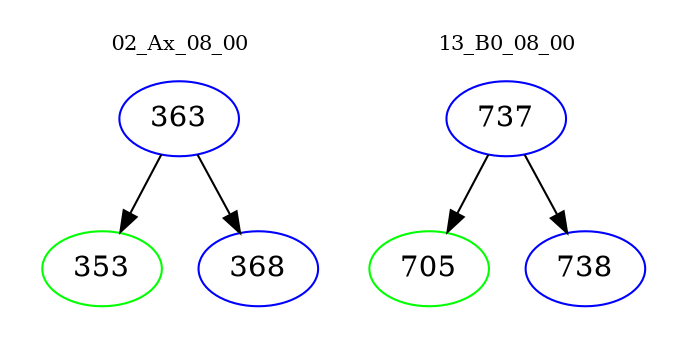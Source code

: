 digraph{
subgraph cluster_0 {
color = white
label = "02_Ax_08_00";
fontsize=10;
T0_363 [label="363", color="blue"]
T0_363 -> T0_353 [color="black"]
T0_353 [label="353", color="green"]
T0_363 -> T0_368 [color="black"]
T0_368 [label="368", color="blue"]
}
subgraph cluster_1 {
color = white
label = "13_B0_08_00";
fontsize=10;
T1_737 [label="737", color="blue"]
T1_737 -> T1_705 [color="black"]
T1_705 [label="705", color="green"]
T1_737 -> T1_738 [color="black"]
T1_738 [label="738", color="blue"]
}
}
